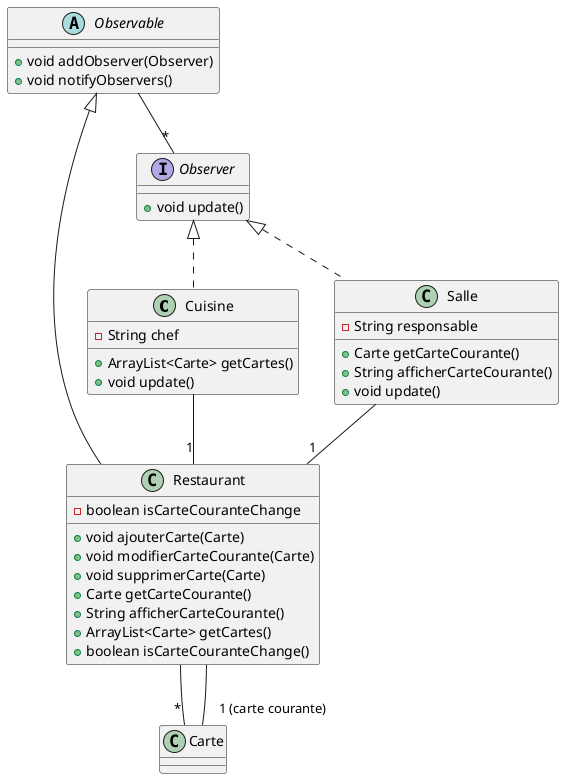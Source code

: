 @startuml
class Cuisine {
- String chef
+ ArrayList<Carte> getCartes()
+ void update()
}
class Salle {
- String responsable
+ Carte getCarteCourante()
+ String afficherCarteCourante()
+ void update()
}
class Restaurant {
- boolean isCarteCouranteChange
+ void ajouterCarte(Carte)
+ void modifierCarteCourante(Carte)
+ void supprimerCarte(Carte)
+ Carte getCarteCourante()
+ String afficherCarteCourante()
+ ArrayList<Carte> getCartes()
+ boolean isCarteCouranteChange()
}
abstract class Observable {
+ void addObserver(Observer)
+ void notifyObservers()
}
interface Observer {
+ void update()
}


Observer <|.. Cuisine
Observer <|.. Salle
Observable <|-- Restaurant
Cuisine -- "1" Restaurant
Salle -- "1" Restaurant
Restaurant -- "*" Carte
Restaurant -- "1 (carte courante)" Carte
Observable -- "*" Observer
@enduml